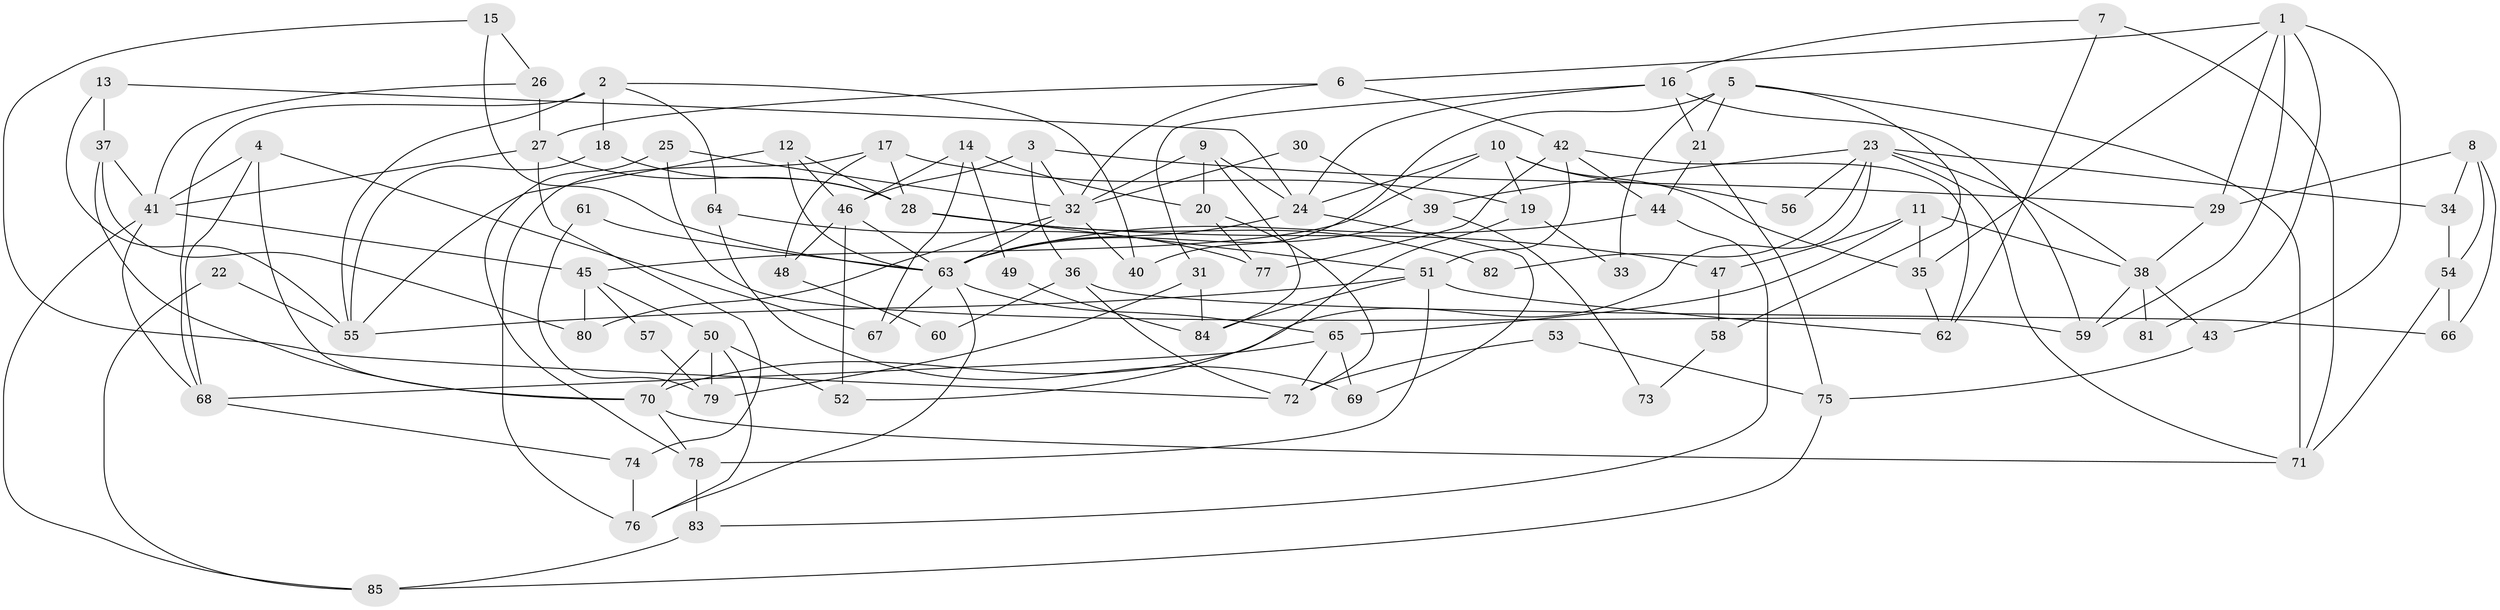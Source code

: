 // coarse degree distribution, {6: 0.03278688524590164, 21: 0.01639344262295082, 10: 0.01639344262295082, 4: 0.3114754098360656, 5: 0.16393442622950818, 11: 0.01639344262295082, 3: 0.21311475409836064, 12: 0.01639344262295082, 2: 0.18032786885245902, 7: 0.01639344262295082, 8: 0.01639344262295082}
// Generated by graph-tools (version 1.1) at 2025/51/03/04/25 22:51:05]
// undirected, 85 vertices, 170 edges
graph export_dot {
  node [color=gray90,style=filled];
  1;
  2;
  3;
  4;
  5;
  6;
  7;
  8;
  9;
  10;
  11;
  12;
  13;
  14;
  15;
  16;
  17;
  18;
  19;
  20;
  21;
  22;
  23;
  24;
  25;
  26;
  27;
  28;
  29;
  30;
  31;
  32;
  33;
  34;
  35;
  36;
  37;
  38;
  39;
  40;
  41;
  42;
  43;
  44;
  45;
  46;
  47;
  48;
  49;
  50;
  51;
  52;
  53;
  54;
  55;
  56;
  57;
  58;
  59;
  60;
  61;
  62;
  63;
  64;
  65;
  66;
  67;
  68;
  69;
  70;
  71;
  72;
  73;
  74;
  75;
  76;
  77;
  78;
  79;
  80;
  81;
  82;
  83;
  84;
  85;
  1 -- 35;
  1 -- 6;
  1 -- 29;
  1 -- 43;
  1 -- 59;
  1 -- 81;
  2 -- 40;
  2 -- 68;
  2 -- 18;
  2 -- 55;
  2 -- 64;
  3 -- 29;
  3 -- 32;
  3 -- 36;
  3 -- 46;
  4 -- 70;
  4 -- 68;
  4 -- 41;
  4 -- 67;
  5 -- 71;
  5 -- 21;
  5 -- 33;
  5 -- 40;
  5 -- 58;
  6 -- 27;
  6 -- 42;
  6 -- 32;
  7 -- 71;
  7 -- 62;
  7 -- 16;
  8 -- 54;
  8 -- 66;
  8 -- 29;
  8 -- 34;
  9 -- 24;
  9 -- 20;
  9 -- 32;
  9 -- 84;
  10 -- 19;
  10 -- 24;
  10 -- 35;
  10 -- 45;
  10 -- 56;
  11 -- 65;
  11 -- 35;
  11 -- 38;
  11 -- 47;
  12 -- 63;
  12 -- 55;
  12 -- 28;
  12 -- 46;
  13 -- 24;
  13 -- 37;
  13 -- 55;
  14 -- 46;
  14 -- 67;
  14 -- 20;
  14 -- 49;
  15 -- 26;
  15 -- 63;
  15 -- 72;
  16 -- 59;
  16 -- 21;
  16 -- 24;
  16 -- 31;
  17 -- 28;
  17 -- 76;
  17 -- 19;
  17 -- 48;
  18 -- 55;
  18 -- 28;
  19 -- 52;
  19 -- 33;
  20 -- 77;
  20 -- 72;
  21 -- 75;
  21 -- 44;
  22 -- 55;
  22 -- 85;
  23 -- 70;
  23 -- 38;
  23 -- 34;
  23 -- 39;
  23 -- 56;
  23 -- 71;
  23 -- 82;
  24 -- 63;
  24 -- 69;
  25 -- 59;
  25 -- 32;
  25 -- 78;
  26 -- 41;
  26 -- 27;
  27 -- 28;
  27 -- 41;
  27 -- 74;
  28 -- 47;
  28 -- 51;
  28 -- 82;
  29 -- 38;
  30 -- 32;
  30 -- 39;
  31 -- 84;
  31 -- 79;
  32 -- 40;
  32 -- 63;
  32 -- 80;
  34 -- 54;
  35 -- 62;
  36 -- 72;
  36 -- 60;
  36 -- 66;
  37 -- 41;
  37 -- 80;
  37 -- 70;
  38 -- 43;
  38 -- 59;
  38 -- 81;
  39 -- 63;
  39 -- 73;
  41 -- 45;
  41 -- 68;
  41 -- 85;
  42 -- 51;
  42 -- 44;
  42 -- 62;
  42 -- 77;
  43 -- 75;
  44 -- 63;
  44 -- 83;
  45 -- 50;
  45 -- 57;
  45 -- 80;
  46 -- 48;
  46 -- 52;
  46 -- 63;
  47 -- 58;
  48 -- 60;
  49 -- 84;
  50 -- 76;
  50 -- 70;
  50 -- 52;
  50 -- 79;
  51 -- 55;
  51 -- 62;
  51 -- 78;
  51 -- 84;
  53 -- 72;
  53 -- 75;
  54 -- 71;
  54 -- 66;
  57 -- 79;
  58 -- 73;
  61 -- 63;
  61 -- 79;
  63 -- 65;
  63 -- 67;
  63 -- 76;
  64 -- 69;
  64 -- 77;
  65 -- 72;
  65 -- 68;
  65 -- 69;
  68 -- 74;
  70 -- 78;
  70 -- 71;
  74 -- 76;
  75 -- 85;
  78 -- 83;
  83 -- 85;
}
